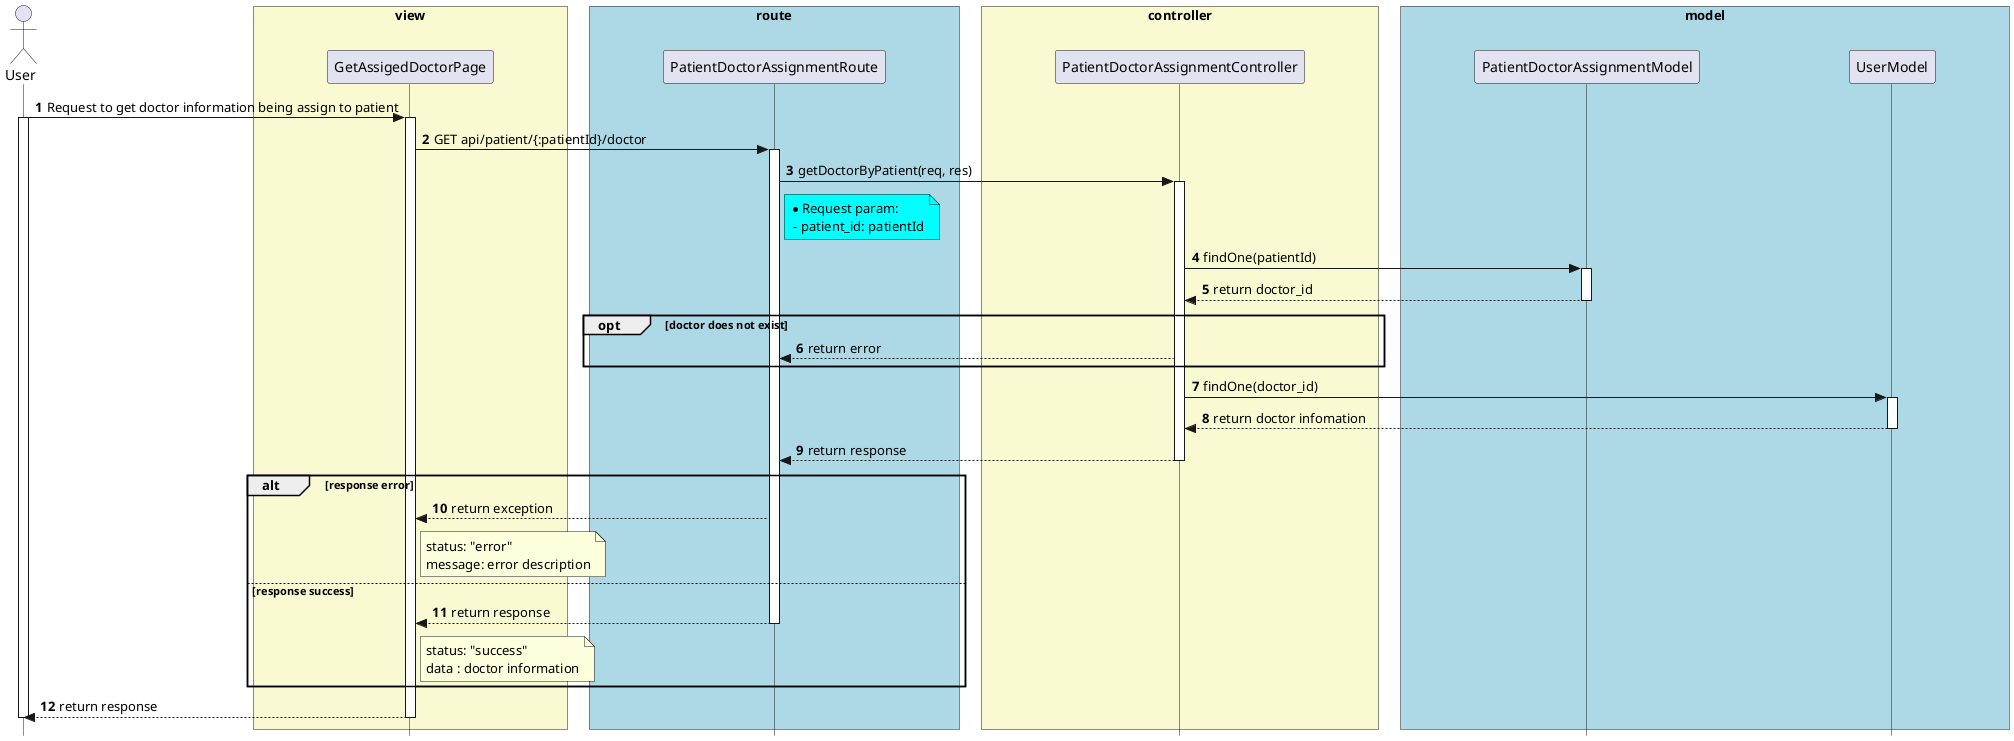 '

@startuml


skinparam style strictuml

skinparam lifelineStrategy solid

skinparam ParticipantPadding 70

skinparam BoxPadding 10

autonumber

actor User as User

box "view" #LightGoldenRodYellow

participant GetAssigedDoctorPage as GetAssigedDoctorPage

end box

box "route" #lightBlue

participant PatientDoctorAssignmentRoute as PatientDoctorAssignmentRoute

end box


box "controller" #LightGoldenRodYellow
participant PatientDoctorAssignmentController as PatientDoctorAssignmentController

end box


box "model" #lightBlue
participant PatientDoctorAssignmentModel as PatientDoctorAssignmentModel
participant UserModel as UserModel

end box


User -> GetAssigedDoctorPage: Request to get doctor information being assign to patient
activate User
activate GetAssigedDoctorPage

GetAssigedDoctorPage -> PatientDoctorAssignmentRoute: GET api/patient/{:patientId}/doctor
activate PatientDoctorAssignmentRoute


PatientDoctorAssignmentRoute -> PatientDoctorAssignmentController: getDoctorByPatient(req, res)
activate PatientDoctorAssignmentController

note right of PatientDoctorAssignmentRoute #Aqua
  * Request param:
   - patient_id: patientId
end note

PatientDoctorAssignmentController -> PatientDoctorAssignmentModel: findOne(patientId)

activate PatientDoctorAssignmentModel

PatientDoctorAssignmentModel --> PatientDoctorAssignmentController: return doctor_id

deactivate PatientDoctorAssignmentModel

opt doctor does not exist
PatientDoctorAssignmentController --> PatientDoctorAssignmentRoute: return error

end

PatientDoctorAssignmentController -> UserModel: findOne(doctor_id)
activate UserModel
UserModel --> PatientDoctorAssignmentController: return doctor infomation
deactivate UserModel

PatientDoctorAssignmentController --> PatientDoctorAssignmentRoute: return response

deactivate PatientDoctorAssignmentController

alt response error
  PatientDoctorAssignmentRoute --> GetAssigedDoctorPage: return exception
  note right of GetAssigedDoctorPage
    status: "error"
    message: error description
  end note
else response success
  PatientDoctorAssignmentRoute --> GetAssigedDoctorPage: return response
  deactivate PatientDoctorAssignmentRoute

  note right of GetAssigedDoctorPage
    status: "success"
    data : doctor information
  end note
end
GetAssigedDoctorPage --> User: return response
deactivate GetAssigedDoctorPage
deactivate User

@enduml

